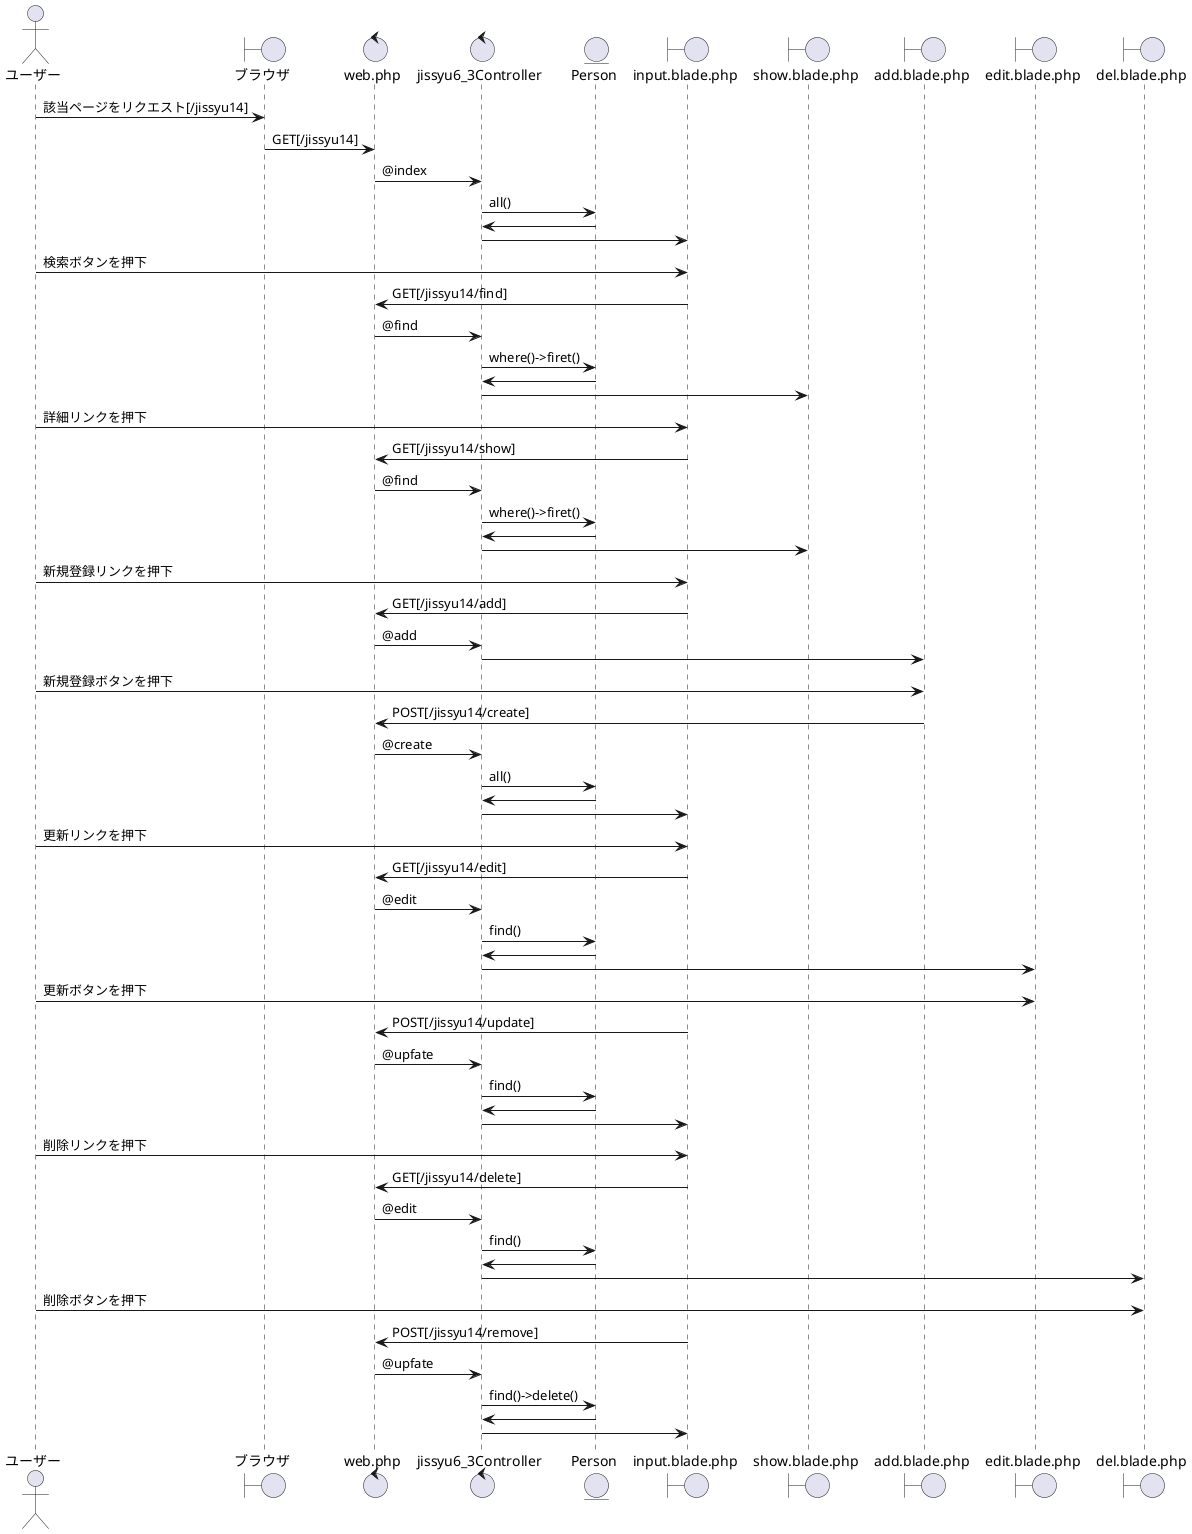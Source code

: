 @startuml jissyu5_2
actor "ユーザー" as a
boundary "ブラウザ" as b 
control "web.php" as c 
control "jissyu6_3Controller" as d 
entity "Person" as e 
boundary "input.blade.php" as f  
boundary "show.blade.php" as g  
boundary "add.blade.php" as h  
boundary "edit.blade.php" as i  
boundary "del.blade.php" as j  
a -> b :該当ページをリクエスト[/jissyu14]
b -> c :GET[/jissyu14]
c -> d :@index
d -> e :all()
d <- e 
d -> f 
a -> f :検索ボタンを押下
c <- f :GET[/jissyu14/find]
c -> d :@find
d -> e :where()->firet()
d <- e 
d -> g 
a -> f :詳細リンクを押下
c <- f :GET[/jissyu14/show]
c -> d :@find
d -> e :where()->firet()
d <- e 
d -> g 
a -> f :新規登録リンクを押下
c <- f :GET[/jissyu14/add]
c -> d :@add
d -> h 
a -> h :新規登録ボタンを押下
c <- h :POST[/jissyu14/create]
c -> d :@create
d -> e :all()
d <- e 
d -> f 
a -> f :更新リンクを押下
c <- f :GET[/jissyu14/edit]
c -> d :@edit
d -> e :find()
d <- e 
d -> i 
a -> i :更新ボタンを押下
c <- f :POST[/jissyu14/update]
c -> d :@upfate
d -> e :find()
d <- e 
d -> f 
a -> f :削除リンクを押下
c <- f :GET[/jissyu14/delete]
c -> d :@edit
d -> e :find()
d <- e 
d -> j 
a -> j :削除ボタンを押下
c <- f :POST[/jissyu14/remove]
c -> d :@upfate
d -> e :find()->delete()
d <- e 
d -> f 
@enduml